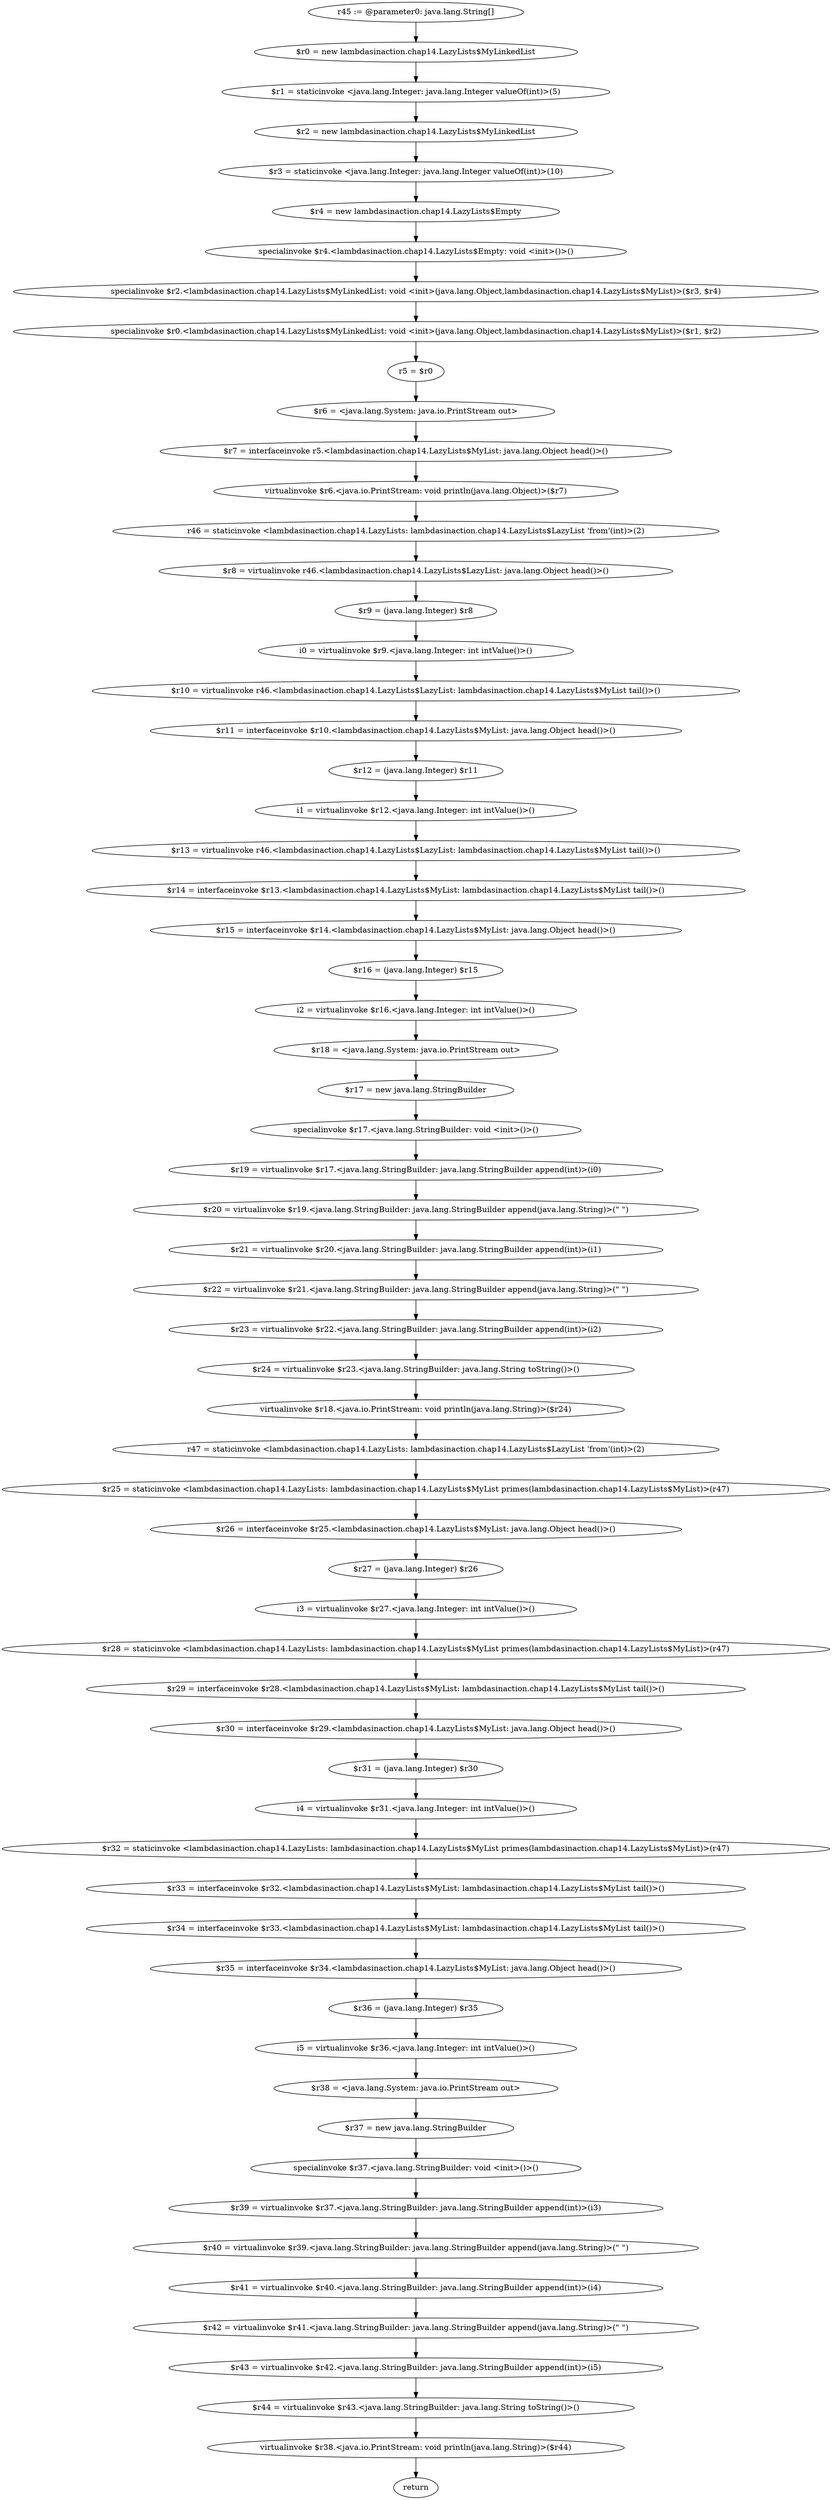 digraph "unitGraph" {
    "r45 := @parameter0: java.lang.String[]"
    "$r0 = new lambdasinaction.chap14.LazyLists$MyLinkedList"
    "$r1 = staticinvoke <java.lang.Integer: java.lang.Integer valueOf(int)>(5)"
    "$r2 = new lambdasinaction.chap14.LazyLists$MyLinkedList"
    "$r3 = staticinvoke <java.lang.Integer: java.lang.Integer valueOf(int)>(10)"
    "$r4 = new lambdasinaction.chap14.LazyLists$Empty"
    "specialinvoke $r4.<lambdasinaction.chap14.LazyLists$Empty: void <init>()>()"
    "specialinvoke $r2.<lambdasinaction.chap14.LazyLists$MyLinkedList: void <init>(java.lang.Object,lambdasinaction.chap14.LazyLists$MyList)>($r3, $r4)"
    "specialinvoke $r0.<lambdasinaction.chap14.LazyLists$MyLinkedList: void <init>(java.lang.Object,lambdasinaction.chap14.LazyLists$MyList)>($r1, $r2)"
    "r5 = $r0"
    "$r6 = <java.lang.System: java.io.PrintStream out>"
    "$r7 = interfaceinvoke r5.<lambdasinaction.chap14.LazyLists$MyList: java.lang.Object head()>()"
    "virtualinvoke $r6.<java.io.PrintStream: void println(java.lang.Object)>($r7)"
    "r46 = staticinvoke <lambdasinaction.chap14.LazyLists: lambdasinaction.chap14.LazyLists$LazyList 'from'(int)>(2)"
    "$r8 = virtualinvoke r46.<lambdasinaction.chap14.LazyLists$LazyList: java.lang.Object head()>()"
    "$r9 = (java.lang.Integer) $r8"
    "i0 = virtualinvoke $r9.<java.lang.Integer: int intValue()>()"
    "$r10 = virtualinvoke r46.<lambdasinaction.chap14.LazyLists$LazyList: lambdasinaction.chap14.LazyLists$MyList tail()>()"
    "$r11 = interfaceinvoke $r10.<lambdasinaction.chap14.LazyLists$MyList: java.lang.Object head()>()"
    "$r12 = (java.lang.Integer) $r11"
    "i1 = virtualinvoke $r12.<java.lang.Integer: int intValue()>()"
    "$r13 = virtualinvoke r46.<lambdasinaction.chap14.LazyLists$LazyList: lambdasinaction.chap14.LazyLists$MyList tail()>()"
    "$r14 = interfaceinvoke $r13.<lambdasinaction.chap14.LazyLists$MyList: lambdasinaction.chap14.LazyLists$MyList tail()>()"
    "$r15 = interfaceinvoke $r14.<lambdasinaction.chap14.LazyLists$MyList: java.lang.Object head()>()"
    "$r16 = (java.lang.Integer) $r15"
    "i2 = virtualinvoke $r16.<java.lang.Integer: int intValue()>()"
    "$r18 = <java.lang.System: java.io.PrintStream out>"
    "$r17 = new java.lang.StringBuilder"
    "specialinvoke $r17.<java.lang.StringBuilder: void <init>()>()"
    "$r19 = virtualinvoke $r17.<java.lang.StringBuilder: java.lang.StringBuilder append(int)>(i0)"
    "$r20 = virtualinvoke $r19.<java.lang.StringBuilder: java.lang.StringBuilder append(java.lang.String)>(\" \")"
    "$r21 = virtualinvoke $r20.<java.lang.StringBuilder: java.lang.StringBuilder append(int)>(i1)"
    "$r22 = virtualinvoke $r21.<java.lang.StringBuilder: java.lang.StringBuilder append(java.lang.String)>(\" \")"
    "$r23 = virtualinvoke $r22.<java.lang.StringBuilder: java.lang.StringBuilder append(int)>(i2)"
    "$r24 = virtualinvoke $r23.<java.lang.StringBuilder: java.lang.String toString()>()"
    "virtualinvoke $r18.<java.io.PrintStream: void println(java.lang.String)>($r24)"
    "r47 = staticinvoke <lambdasinaction.chap14.LazyLists: lambdasinaction.chap14.LazyLists$LazyList 'from'(int)>(2)"
    "$r25 = staticinvoke <lambdasinaction.chap14.LazyLists: lambdasinaction.chap14.LazyLists$MyList primes(lambdasinaction.chap14.LazyLists$MyList)>(r47)"
    "$r26 = interfaceinvoke $r25.<lambdasinaction.chap14.LazyLists$MyList: java.lang.Object head()>()"
    "$r27 = (java.lang.Integer) $r26"
    "i3 = virtualinvoke $r27.<java.lang.Integer: int intValue()>()"
    "$r28 = staticinvoke <lambdasinaction.chap14.LazyLists: lambdasinaction.chap14.LazyLists$MyList primes(lambdasinaction.chap14.LazyLists$MyList)>(r47)"
    "$r29 = interfaceinvoke $r28.<lambdasinaction.chap14.LazyLists$MyList: lambdasinaction.chap14.LazyLists$MyList tail()>()"
    "$r30 = interfaceinvoke $r29.<lambdasinaction.chap14.LazyLists$MyList: java.lang.Object head()>()"
    "$r31 = (java.lang.Integer) $r30"
    "i4 = virtualinvoke $r31.<java.lang.Integer: int intValue()>()"
    "$r32 = staticinvoke <lambdasinaction.chap14.LazyLists: lambdasinaction.chap14.LazyLists$MyList primes(lambdasinaction.chap14.LazyLists$MyList)>(r47)"
    "$r33 = interfaceinvoke $r32.<lambdasinaction.chap14.LazyLists$MyList: lambdasinaction.chap14.LazyLists$MyList tail()>()"
    "$r34 = interfaceinvoke $r33.<lambdasinaction.chap14.LazyLists$MyList: lambdasinaction.chap14.LazyLists$MyList tail()>()"
    "$r35 = interfaceinvoke $r34.<lambdasinaction.chap14.LazyLists$MyList: java.lang.Object head()>()"
    "$r36 = (java.lang.Integer) $r35"
    "i5 = virtualinvoke $r36.<java.lang.Integer: int intValue()>()"
    "$r38 = <java.lang.System: java.io.PrintStream out>"
    "$r37 = new java.lang.StringBuilder"
    "specialinvoke $r37.<java.lang.StringBuilder: void <init>()>()"
    "$r39 = virtualinvoke $r37.<java.lang.StringBuilder: java.lang.StringBuilder append(int)>(i3)"
    "$r40 = virtualinvoke $r39.<java.lang.StringBuilder: java.lang.StringBuilder append(java.lang.String)>(\" \")"
    "$r41 = virtualinvoke $r40.<java.lang.StringBuilder: java.lang.StringBuilder append(int)>(i4)"
    "$r42 = virtualinvoke $r41.<java.lang.StringBuilder: java.lang.StringBuilder append(java.lang.String)>(\" \")"
    "$r43 = virtualinvoke $r42.<java.lang.StringBuilder: java.lang.StringBuilder append(int)>(i5)"
    "$r44 = virtualinvoke $r43.<java.lang.StringBuilder: java.lang.String toString()>()"
    "virtualinvoke $r38.<java.io.PrintStream: void println(java.lang.String)>($r44)"
    "return"
    "r45 := @parameter0: java.lang.String[]"->"$r0 = new lambdasinaction.chap14.LazyLists$MyLinkedList";
    "$r0 = new lambdasinaction.chap14.LazyLists$MyLinkedList"->"$r1 = staticinvoke <java.lang.Integer: java.lang.Integer valueOf(int)>(5)";
    "$r1 = staticinvoke <java.lang.Integer: java.lang.Integer valueOf(int)>(5)"->"$r2 = new lambdasinaction.chap14.LazyLists$MyLinkedList";
    "$r2 = new lambdasinaction.chap14.LazyLists$MyLinkedList"->"$r3 = staticinvoke <java.lang.Integer: java.lang.Integer valueOf(int)>(10)";
    "$r3 = staticinvoke <java.lang.Integer: java.lang.Integer valueOf(int)>(10)"->"$r4 = new lambdasinaction.chap14.LazyLists$Empty";
    "$r4 = new lambdasinaction.chap14.LazyLists$Empty"->"specialinvoke $r4.<lambdasinaction.chap14.LazyLists$Empty: void <init>()>()";
    "specialinvoke $r4.<lambdasinaction.chap14.LazyLists$Empty: void <init>()>()"->"specialinvoke $r2.<lambdasinaction.chap14.LazyLists$MyLinkedList: void <init>(java.lang.Object,lambdasinaction.chap14.LazyLists$MyList)>($r3, $r4)";
    "specialinvoke $r2.<lambdasinaction.chap14.LazyLists$MyLinkedList: void <init>(java.lang.Object,lambdasinaction.chap14.LazyLists$MyList)>($r3, $r4)"->"specialinvoke $r0.<lambdasinaction.chap14.LazyLists$MyLinkedList: void <init>(java.lang.Object,lambdasinaction.chap14.LazyLists$MyList)>($r1, $r2)";
    "specialinvoke $r0.<lambdasinaction.chap14.LazyLists$MyLinkedList: void <init>(java.lang.Object,lambdasinaction.chap14.LazyLists$MyList)>($r1, $r2)"->"r5 = $r0";
    "r5 = $r0"->"$r6 = <java.lang.System: java.io.PrintStream out>";
    "$r6 = <java.lang.System: java.io.PrintStream out>"->"$r7 = interfaceinvoke r5.<lambdasinaction.chap14.LazyLists$MyList: java.lang.Object head()>()";
    "$r7 = interfaceinvoke r5.<lambdasinaction.chap14.LazyLists$MyList: java.lang.Object head()>()"->"virtualinvoke $r6.<java.io.PrintStream: void println(java.lang.Object)>($r7)";
    "virtualinvoke $r6.<java.io.PrintStream: void println(java.lang.Object)>($r7)"->"r46 = staticinvoke <lambdasinaction.chap14.LazyLists: lambdasinaction.chap14.LazyLists$LazyList 'from'(int)>(2)";
    "r46 = staticinvoke <lambdasinaction.chap14.LazyLists: lambdasinaction.chap14.LazyLists$LazyList 'from'(int)>(2)"->"$r8 = virtualinvoke r46.<lambdasinaction.chap14.LazyLists$LazyList: java.lang.Object head()>()";
    "$r8 = virtualinvoke r46.<lambdasinaction.chap14.LazyLists$LazyList: java.lang.Object head()>()"->"$r9 = (java.lang.Integer) $r8";
    "$r9 = (java.lang.Integer) $r8"->"i0 = virtualinvoke $r9.<java.lang.Integer: int intValue()>()";
    "i0 = virtualinvoke $r9.<java.lang.Integer: int intValue()>()"->"$r10 = virtualinvoke r46.<lambdasinaction.chap14.LazyLists$LazyList: lambdasinaction.chap14.LazyLists$MyList tail()>()";
    "$r10 = virtualinvoke r46.<lambdasinaction.chap14.LazyLists$LazyList: lambdasinaction.chap14.LazyLists$MyList tail()>()"->"$r11 = interfaceinvoke $r10.<lambdasinaction.chap14.LazyLists$MyList: java.lang.Object head()>()";
    "$r11 = interfaceinvoke $r10.<lambdasinaction.chap14.LazyLists$MyList: java.lang.Object head()>()"->"$r12 = (java.lang.Integer) $r11";
    "$r12 = (java.lang.Integer) $r11"->"i1 = virtualinvoke $r12.<java.lang.Integer: int intValue()>()";
    "i1 = virtualinvoke $r12.<java.lang.Integer: int intValue()>()"->"$r13 = virtualinvoke r46.<lambdasinaction.chap14.LazyLists$LazyList: lambdasinaction.chap14.LazyLists$MyList tail()>()";
    "$r13 = virtualinvoke r46.<lambdasinaction.chap14.LazyLists$LazyList: lambdasinaction.chap14.LazyLists$MyList tail()>()"->"$r14 = interfaceinvoke $r13.<lambdasinaction.chap14.LazyLists$MyList: lambdasinaction.chap14.LazyLists$MyList tail()>()";
    "$r14 = interfaceinvoke $r13.<lambdasinaction.chap14.LazyLists$MyList: lambdasinaction.chap14.LazyLists$MyList tail()>()"->"$r15 = interfaceinvoke $r14.<lambdasinaction.chap14.LazyLists$MyList: java.lang.Object head()>()";
    "$r15 = interfaceinvoke $r14.<lambdasinaction.chap14.LazyLists$MyList: java.lang.Object head()>()"->"$r16 = (java.lang.Integer) $r15";
    "$r16 = (java.lang.Integer) $r15"->"i2 = virtualinvoke $r16.<java.lang.Integer: int intValue()>()";
    "i2 = virtualinvoke $r16.<java.lang.Integer: int intValue()>()"->"$r18 = <java.lang.System: java.io.PrintStream out>";
    "$r18 = <java.lang.System: java.io.PrintStream out>"->"$r17 = new java.lang.StringBuilder";
    "$r17 = new java.lang.StringBuilder"->"specialinvoke $r17.<java.lang.StringBuilder: void <init>()>()";
    "specialinvoke $r17.<java.lang.StringBuilder: void <init>()>()"->"$r19 = virtualinvoke $r17.<java.lang.StringBuilder: java.lang.StringBuilder append(int)>(i0)";
    "$r19 = virtualinvoke $r17.<java.lang.StringBuilder: java.lang.StringBuilder append(int)>(i0)"->"$r20 = virtualinvoke $r19.<java.lang.StringBuilder: java.lang.StringBuilder append(java.lang.String)>(\" \")";
    "$r20 = virtualinvoke $r19.<java.lang.StringBuilder: java.lang.StringBuilder append(java.lang.String)>(\" \")"->"$r21 = virtualinvoke $r20.<java.lang.StringBuilder: java.lang.StringBuilder append(int)>(i1)";
    "$r21 = virtualinvoke $r20.<java.lang.StringBuilder: java.lang.StringBuilder append(int)>(i1)"->"$r22 = virtualinvoke $r21.<java.lang.StringBuilder: java.lang.StringBuilder append(java.lang.String)>(\" \")";
    "$r22 = virtualinvoke $r21.<java.lang.StringBuilder: java.lang.StringBuilder append(java.lang.String)>(\" \")"->"$r23 = virtualinvoke $r22.<java.lang.StringBuilder: java.lang.StringBuilder append(int)>(i2)";
    "$r23 = virtualinvoke $r22.<java.lang.StringBuilder: java.lang.StringBuilder append(int)>(i2)"->"$r24 = virtualinvoke $r23.<java.lang.StringBuilder: java.lang.String toString()>()";
    "$r24 = virtualinvoke $r23.<java.lang.StringBuilder: java.lang.String toString()>()"->"virtualinvoke $r18.<java.io.PrintStream: void println(java.lang.String)>($r24)";
    "virtualinvoke $r18.<java.io.PrintStream: void println(java.lang.String)>($r24)"->"r47 = staticinvoke <lambdasinaction.chap14.LazyLists: lambdasinaction.chap14.LazyLists$LazyList 'from'(int)>(2)";
    "r47 = staticinvoke <lambdasinaction.chap14.LazyLists: lambdasinaction.chap14.LazyLists$LazyList 'from'(int)>(2)"->"$r25 = staticinvoke <lambdasinaction.chap14.LazyLists: lambdasinaction.chap14.LazyLists$MyList primes(lambdasinaction.chap14.LazyLists$MyList)>(r47)";
    "$r25 = staticinvoke <lambdasinaction.chap14.LazyLists: lambdasinaction.chap14.LazyLists$MyList primes(lambdasinaction.chap14.LazyLists$MyList)>(r47)"->"$r26 = interfaceinvoke $r25.<lambdasinaction.chap14.LazyLists$MyList: java.lang.Object head()>()";
    "$r26 = interfaceinvoke $r25.<lambdasinaction.chap14.LazyLists$MyList: java.lang.Object head()>()"->"$r27 = (java.lang.Integer) $r26";
    "$r27 = (java.lang.Integer) $r26"->"i3 = virtualinvoke $r27.<java.lang.Integer: int intValue()>()";
    "i3 = virtualinvoke $r27.<java.lang.Integer: int intValue()>()"->"$r28 = staticinvoke <lambdasinaction.chap14.LazyLists: lambdasinaction.chap14.LazyLists$MyList primes(lambdasinaction.chap14.LazyLists$MyList)>(r47)";
    "$r28 = staticinvoke <lambdasinaction.chap14.LazyLists: lambdasinaction.chap14.LazyLists$MyList primes(lambdasinaction.chap14.LazyLists$MyList)>(r47)"->"$r29 = interfaceinvoke $r28.<lambdasinaction.chap14.LazyLists$MyList: lambdasinaction.chap14.LazyLists$MyList tail()>()";
    "$r29 = interfaceinvoke $r28.<lambdasinaction.chap14.LazyLists$MyList: lambdasinaction.chap14.LazyLists$MyList tail()>()"->"$r30 = interfaceinvoke $r29.<lambdasinaction.chap14.LazyLists$MyList: java.lang.Object head()>()";
    "$r30 = interfaceinvoke $r29.<lambdasinaction.chap14.LazyLists$MyList: java.lang.Object head()>()"->"$r31 = (java.lang.Integer) $r30";
    "$r31 = (java.lang.Integer) $r30"->"i4 = virtualinvoke $r31.<java.lang.Integer: int intValue()>()";
    "i4 = virtualinvoke $r31.<java.lang.Integer: int intValue()>()"->"$r32 = staticinvoke <lambdasinaction.chap14.LazyLists: lambdasinaction.chap14.LazyLists$MyList primes(lambdasinaction.chap14.LazyLists$MyList)>(r47)";
    "$r32 = staticinvoke <lambdasinaction.chap14.LazyLists: lambdasinaction.chap14.LazyLists$MyList primes(lambdasinaction.chap14.LazyLists$MyList)>(r47)"->"$r33 = interfaceinvoke $r32.<lambdasinaction.chap14.LazyLists$MyList: lambdasinaction.chap14.LazyLists$MyList tail()>()";
    "$r33 = interfaceinvoke $r32.<lambdasinaction.chap14.LazyLists$MyList: lambdasinaction.chap14.LazyLists$MyList tail()>()"->"$r34 = interfaceinvoke $r33.<lambdasinaction.chap14.LazyLists$MyList: lambdasinaction.chap14.LazyLists$MyList tail()>()";
    "$r34 = interfaceinvoke $r33.<lambdasinaction.chap14.LazyLists$MyList: lambdasinaction.chap14.LazyLists$MyList tail()>()"->"$r35 = interfaceinvoke $r34.<lambdasinaction.chap14.LazyLists$MyList: java.lang.Object head()>()";
    "$r35 = interfaceinvoke $r34.<lambdasinaction.chap14.LazyLists$MyList: java.lang.Object head()>()"->"$r36 = (java.lang.Integer) $r35";
    "$r36 = (java.lang.Integer) $r35"->"i5 = virtualinvoke $r36.<java.lang.Integer: int intValue()>()";
    "i5 = virtualinvoke $r36.<java.lang.Integer: int intValue()>()"->"$r38 = <java.lang.System: java.io.PrintStream out>";
    "$r38 = <java.lang.System: java.io.PrintStream out>"->"$r37 = new java.lang.StringBuilder";
    "$r37 = new java.lang.StringBuilder"->"specialinvoke $r37.<java.lang.StringBuilder: void <init>()>()";
    "specialinvoke $r37.<java.lang.StringBuilder: void <init>()>()"->"$r39 = virtualinvoke $r37.<java.lang.StringBuilder: java.lang.StringBuilder append(int)>(i3)";
    "$r39 = virtualinvoke $r37.<java.lang.StringBuilder: java.lang.StringBuilder append(int)>(i3)"->"$r40 = virtualinvoke $r39.<java.lang.StringBuilder: java.lang.StringBuilder append(java.lang.String)>(\" \")";
    "$r40 = virtualinvoke $r39.<java.lang.StringBuilder: java.lang.StringBuilder append(java.lang.String)>(\" \")"->"$r41 = virtualinvoke $r40.<java.lang.StringBuilder: java.lang.StringBuilder append(int)>(i4)";
    "$r41 = virtualinvoke $r40.<java.lang.StringBuilder: java.lang.StringBuilder append(int)>(i4)"->"$r42 = virtualinvoke $r41.<java.lang.StringBuilder: java.lang.StringBuilder append(java.lang.String)>(\" \")";
    "$r42 = virtualinvoke $r41.<java.lang.StringBuilder: java.lang.StringBuilder append(java.lang.String)>(\" \")"->"$r43 = virtualinvoke $r42.<java.lang.StringBuilder: java.lang.StringBuilder append(int)>(i5)";
    "$r43 = virtualinvoke $r42.<java.lang.StringBuilder: java.lang.StringBuilder append(int)>(i5)"->"$r44 = virtualinvoke $r43.<java.lang.StringBuilder: java.lang.String toString()>()";
    "$r44 = virtualinvoke $r43.<java.lang.StringBuilder: java.lang.String toString()>()"->"virtualinvoke $r38.<java.io.PrintStream: void println(java.lang.String)>($r44)";
    "virtualinvoke $r38.<java.io.PrintStream: void println(java.lang.String)>($r44)"->"return";
}
